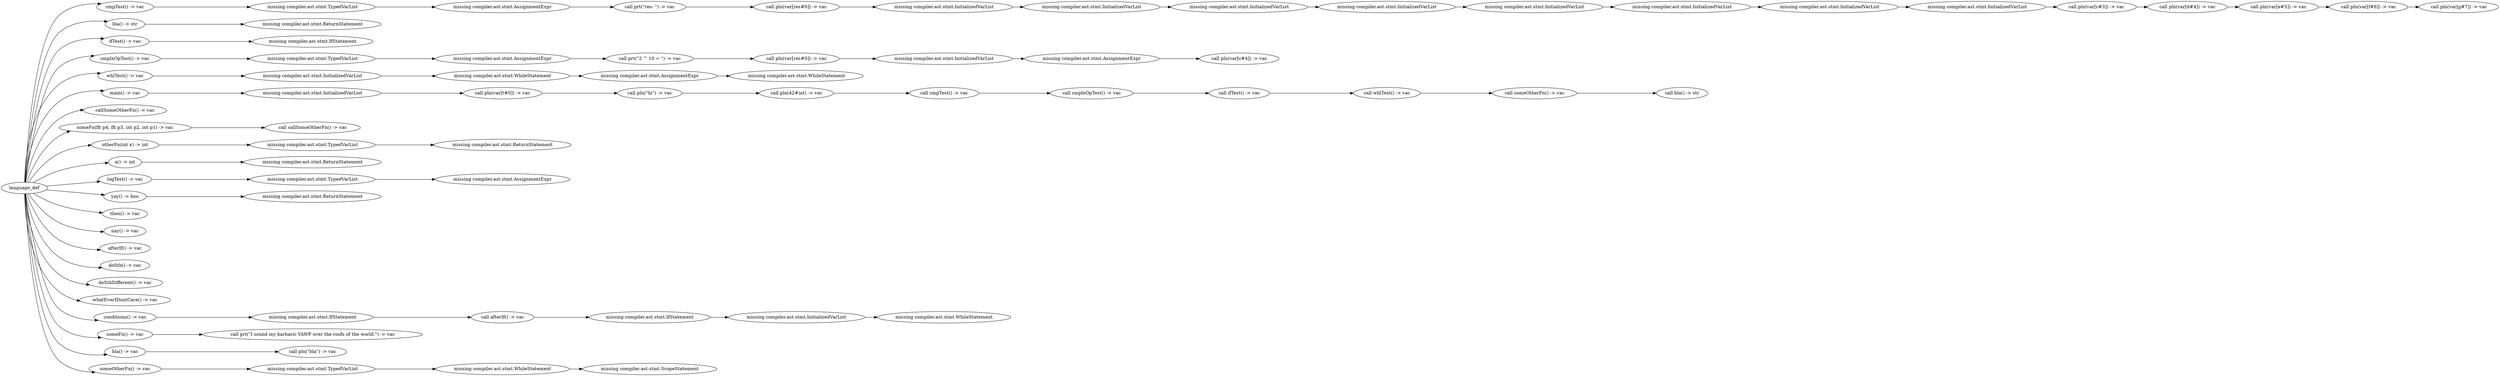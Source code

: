 digraph language_def{
  rankdir=LR;
  language_def_1[label="language_def"];
  cmpTest_1[label="cmpTest() -> vac"];
  language_def_1 -> cmpTest_1;
  missing_1[label="missing compiler.ast.stmt.TypedVarList"];
  cmpTest_1 -> missing_1;
  missing_2[label="missing compiler.ast.stmt.AssignmentExpr"];
  missing_1 -> missing_2;
  expr_stmt_1[label="call prt(\"res: \") -> vac"];
  missing_2 -> expr_stmt_1;
  expr_stmt_2[label="call pln(var[res#0]) -> vac"];
  expr_stmt_1 -> expr_stmt_2;
  missing_3[label="missing compiler.ast.stmt.InitializedVarList"];
  expr_stmt_2 -> missing_3;
  missing_4[label="missing compiler.ast.stmt.InitializedVarList"];
  missing_3 -> missing_4;
  missing_5[label="missing compiler.ast.stmt.InitializedVarList"];
  missing_4 -> missing_5;
  missing_6[label="missing compiler.ast.stmt.InitializedVarList"];
  missing_5 -> missing_6;
  missing_7[label="missing compiler.ast.stmt.InitializedVarList"];
  missing_6 -> missing_7;
  missing_8[label="missing compiler.ast.stmt.InitializedVarList"];
  missing_7 -> missing_8;
  missing_9[label="missing compiler.ast.stmt.InitializedVarList"];
  missing_8 -> missing_9;
  missing_10[label="missing compiler.ast.stmt.InitializedVarList"];
  missing_9 -> missing_10;
  expr_stmt_3[label="call pln(var[c#3]) -> vac"];
  missing_10 -> expr_stmt_3;
  expr_stmt_4[label="call pln(var[d#4]) -> vac"];
  expr_stmt_3 -> expr_stmt_4;
  expr_stmt_5[label="call pln(var[e#5]) -> vac"];
  expr_stmt_4 -> expr_stmt_5;
  expr_stmt_6[label="call pln(var[f#6]) -> vac"];
  expr_stmt_5 -> expr_stmt_6;
  expr_stmt_7[label="call pln(var[g#7]) -> vac"];
  expr_stmt_6 -> expr_stmt_7;
  bla_1[label="bla() -> str"];
  language_def_1 -> bla_1;
  missing_11[label="missing compiler.ast.stmt.ReturnStatement"];
  bla_1 -> missing_11;
  ifTest_1[label="ifTest() -> vac"];
  language_def_1 -> ifTest_1;
  missing_12[label="missing compiler.ast.stmt.IfStatement"];
  ifTest_1 -> missing_12;
  cmplxOpTest_1[label="cmplxOpTest() -> vac"];
  language_def_1 -> cmplxOpTest_1;
  missing_13[label="missing compiler.ast.stmt.TypedVarList"];
  cmplxOpTest_1 -> missing_13;
  missing_14[label="missing compiler.ast.stmt.AssignmentExpr"];
  missing_13 -> missing_14;
  expr_stmt_8[label="call prt(\"2 ^ 10 = \") -> vac"];
  missing_14 -> expr_stmt_8;
  expr_stmt_9[label="call pln(var[res#0]) -> vac"];
  expr_stmt_8 -> expr_stmt_9;
  missing_15[label="missing compiler.ast.stmt.InitializedVarList"];
  expr_stmt_9 -> missing_15;
  missing_16[label="missing compiler.ast.stmt.AssignmentExpr"];
  missing_15 -> missing_16;
  expr_stmt_10[label="call pln(var[c#4]) -> vac"];
  missing_16 -> expr_stmt_10;
  whlTest_1[label="whlTest() -> vac"];
  language_def_1 -> whlTest_1;
  missing_17[label="missing compiler.ast.stmt.InitializedVarList"];
  whlTest_1 -> missing_17;
  missing_18[label="missing compiler.ast.stmt.WhileStatement"];
  missing_17 -> missing_18;
  missing_19[label="missing compiler.ast.stmt.AssignmentExpr"];
  missing_18 -> missing_19;
  missing_20[label="missing compiler.ast.stmt.WhileStatement"];
  missing_19 -> missing_20;
  main_1[label="main() -> vac"];
  language_def_1 -> main_1;
  missing_21[label="missing compiler.ast.stmt.InitializedVarList"];
  main_1 -> missing_21;
  expr_stmt_11[label="call pln(var[t#0]) -> vac"];
  missing_21 -> expr_stmt_11;
  expr_stmt_12[label="call pln(\"hi\") -> vac"];
  expr_stmt_11 -> expr_stmt_12;
  expr_stmt_13[label="call pln(42#int) -> vac"];
  expr_stmt_12 -> expr_stmt_13;
  expr_stmt_14[label="call cmpTest() -> vac"];
  expr_stmt_13 -> expr_stmt_14;
  expr_stmt_15[label="call cmplxOpTest() -> vac"];
  expr_stmt_14 -> expr_stmt_15;
  expr_stmt_16[label="call ifTest() -> vac"];
  expr_stmt_15 -> expr_stmt_16;
  expr_stmt_17[label="call whlTest() -> vac"];
  expr_stmt_16 -> expr_stmt_17;
  expr_stmt_18[label="call someOtherFn() -> vac"];
  expr_stmt_17 -> expr_stmt_18;
  expr_stmt_19[label="call bla() -> str"];
  expr_stmt_18 -> expr_stmt_19;
  callSomeOtherFn_1[label="callSomeOtherFn() -> vac"];
  language_def_1 -> callSomeOtherFn_1;
  someFn_1[label="someFn(flt p4, flt p3, int p2, int p1) -> vac"];
  language_def_1 -> someFn_1;
  expr_stmt_20[label="call callSomeOtherFn() -> vac"];
  someFn_1 -> expr_stmt_20;
  otherFn_1[label="otherFn(int x) -> int"];
  language_def_1 -> otherFn_1;
  missing_22[label="missing compiler.ast.stmt.TypedVarList"];
  otherFn_1 -> missing_22;
  missing_23[label="missing compiler.ast.stmt.ReturnStatement"];
  missing_22 -> missing_23;
  a_1[label="a() -> int"];
  language_def_1 -> a_1;
  missing_24[label="missing compiler.ast.stmt.ReturnStatement"];
  a_1 -> missing_24;
  logTest_1[label="logTest() -> vac"];
  language_def_1 -> logTest_1;
  missing_25[label="missing compiler.ast.stmt.TypedVarList"];
  logTest_1 -> missing_25;
  missing_26[label="missing compiler.ast.stmt.AssignmentExpr"];
  missing_25 -> missing_26;
  yay_1[label="yay() -> boo"];
  language_def_1 -> yay_1;
  missing_27[label="missing compiler.ast.stmt.ReturnStatement"];
  yay_1 -> missing_27;
  then_1[label="then() -> vac"];
  language_def_1 -> then_1;
  nay_1[label="nay() -> vac"];
  language_def_1 -> nay_1;
  afterIf_1[label="afterIf() -> vac"];
  language_def_1 -> afterIf_1;
  doSth_1[label="doSth() -> vac"];
  language_def_1 -> doSth_1;
  doSthDifferent_1[label="doSthDifferent() -> vac"];
  language_def_1 -> doSthDifferent_1;
  whatEverIDontCare_1[label="whatEverIDontCare() -> vac"];
  language_def_1 -> whatEverIDontCare_1;
  conditions_1[label="conditions() -> vac"];
  language_def_1 -> conditions_1;
  missing_28[label="missing compiler.ast.stmt.IfStatement"];
  conditions_1 -> missing_28;
  expr_stmt_21[label="call afterIf() -> vac"];
  missing_28 -> expr_stmt_21;
  missing_29[label="missing compiler.ast.stmt.IfStatement"];
  expr_stmt_21 -> missing_29;
  missing_30[label="missing compiler.ast.stmt.InitializedVarList"];
  missing_29 -> missing_30;
  missing_31[label="missing compiler.ast.stmt.WhileStatement"];
  missing_30 -> missing_31;
  someFn_2[label="someFn() -> vac"];
  language_def_1 -> someFn_2;
  expr_stmt_22[label="call prt(\"I sound my barbaric YAWP over the roofs of the world.\") -> vac"];
  someFn_2 -> expr_stmt_22;
  bla_2[label="bla() -> vac"];
  language_def_1 -> bla_2;
  expr_stmt_23[label="call pln(\"bla\") -> vac"];
  bla_2 -> expr_stmt_23;
  someOtherFn_1[label="someOtherFn() -> vac"];
  language_def_1 -> someOtherFn_1;
  missing_32[label="missing compiler.ast.stmt.TypedVarList"];
  someOtherFn_1 -> missing_32;
  missing_33[label="missing compiler.ast.stmt.WhileStatement"];
  missing_32 -> missing_33;
  missing_34[label="missing compiler.ast.stmt.ScopeStatement"];
  missing_33 -> missing_34;
}
